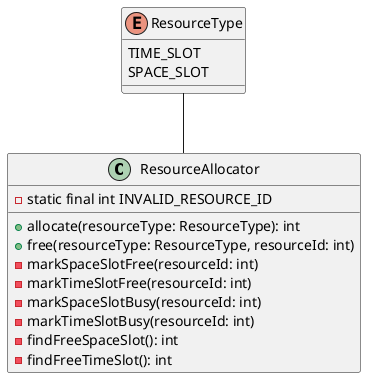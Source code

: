 @startuml

class ResourceAllocator {
    - static final int INVALID_RESOURCE_ID
    + allocate(resourceType: ResourceType): int
    + free(resourceType: ResourceType, resourceId: int)
    - markSpaceSlotFree(resourceId: int)
    - markTimeSlotFree(resourceId: int)
    - markSpaceSlotBusy(resourceId: int)
    - markTimeSlotBusy(resourceId: int)
    - findFreeSpaceSlot(): int
    - findFreeTimeSlot(): int
}

enum ResourceType {
    TIME_SLOT
    SPACE_SLOT
}

ResourceType -- ResourceAllocator

@enduml

